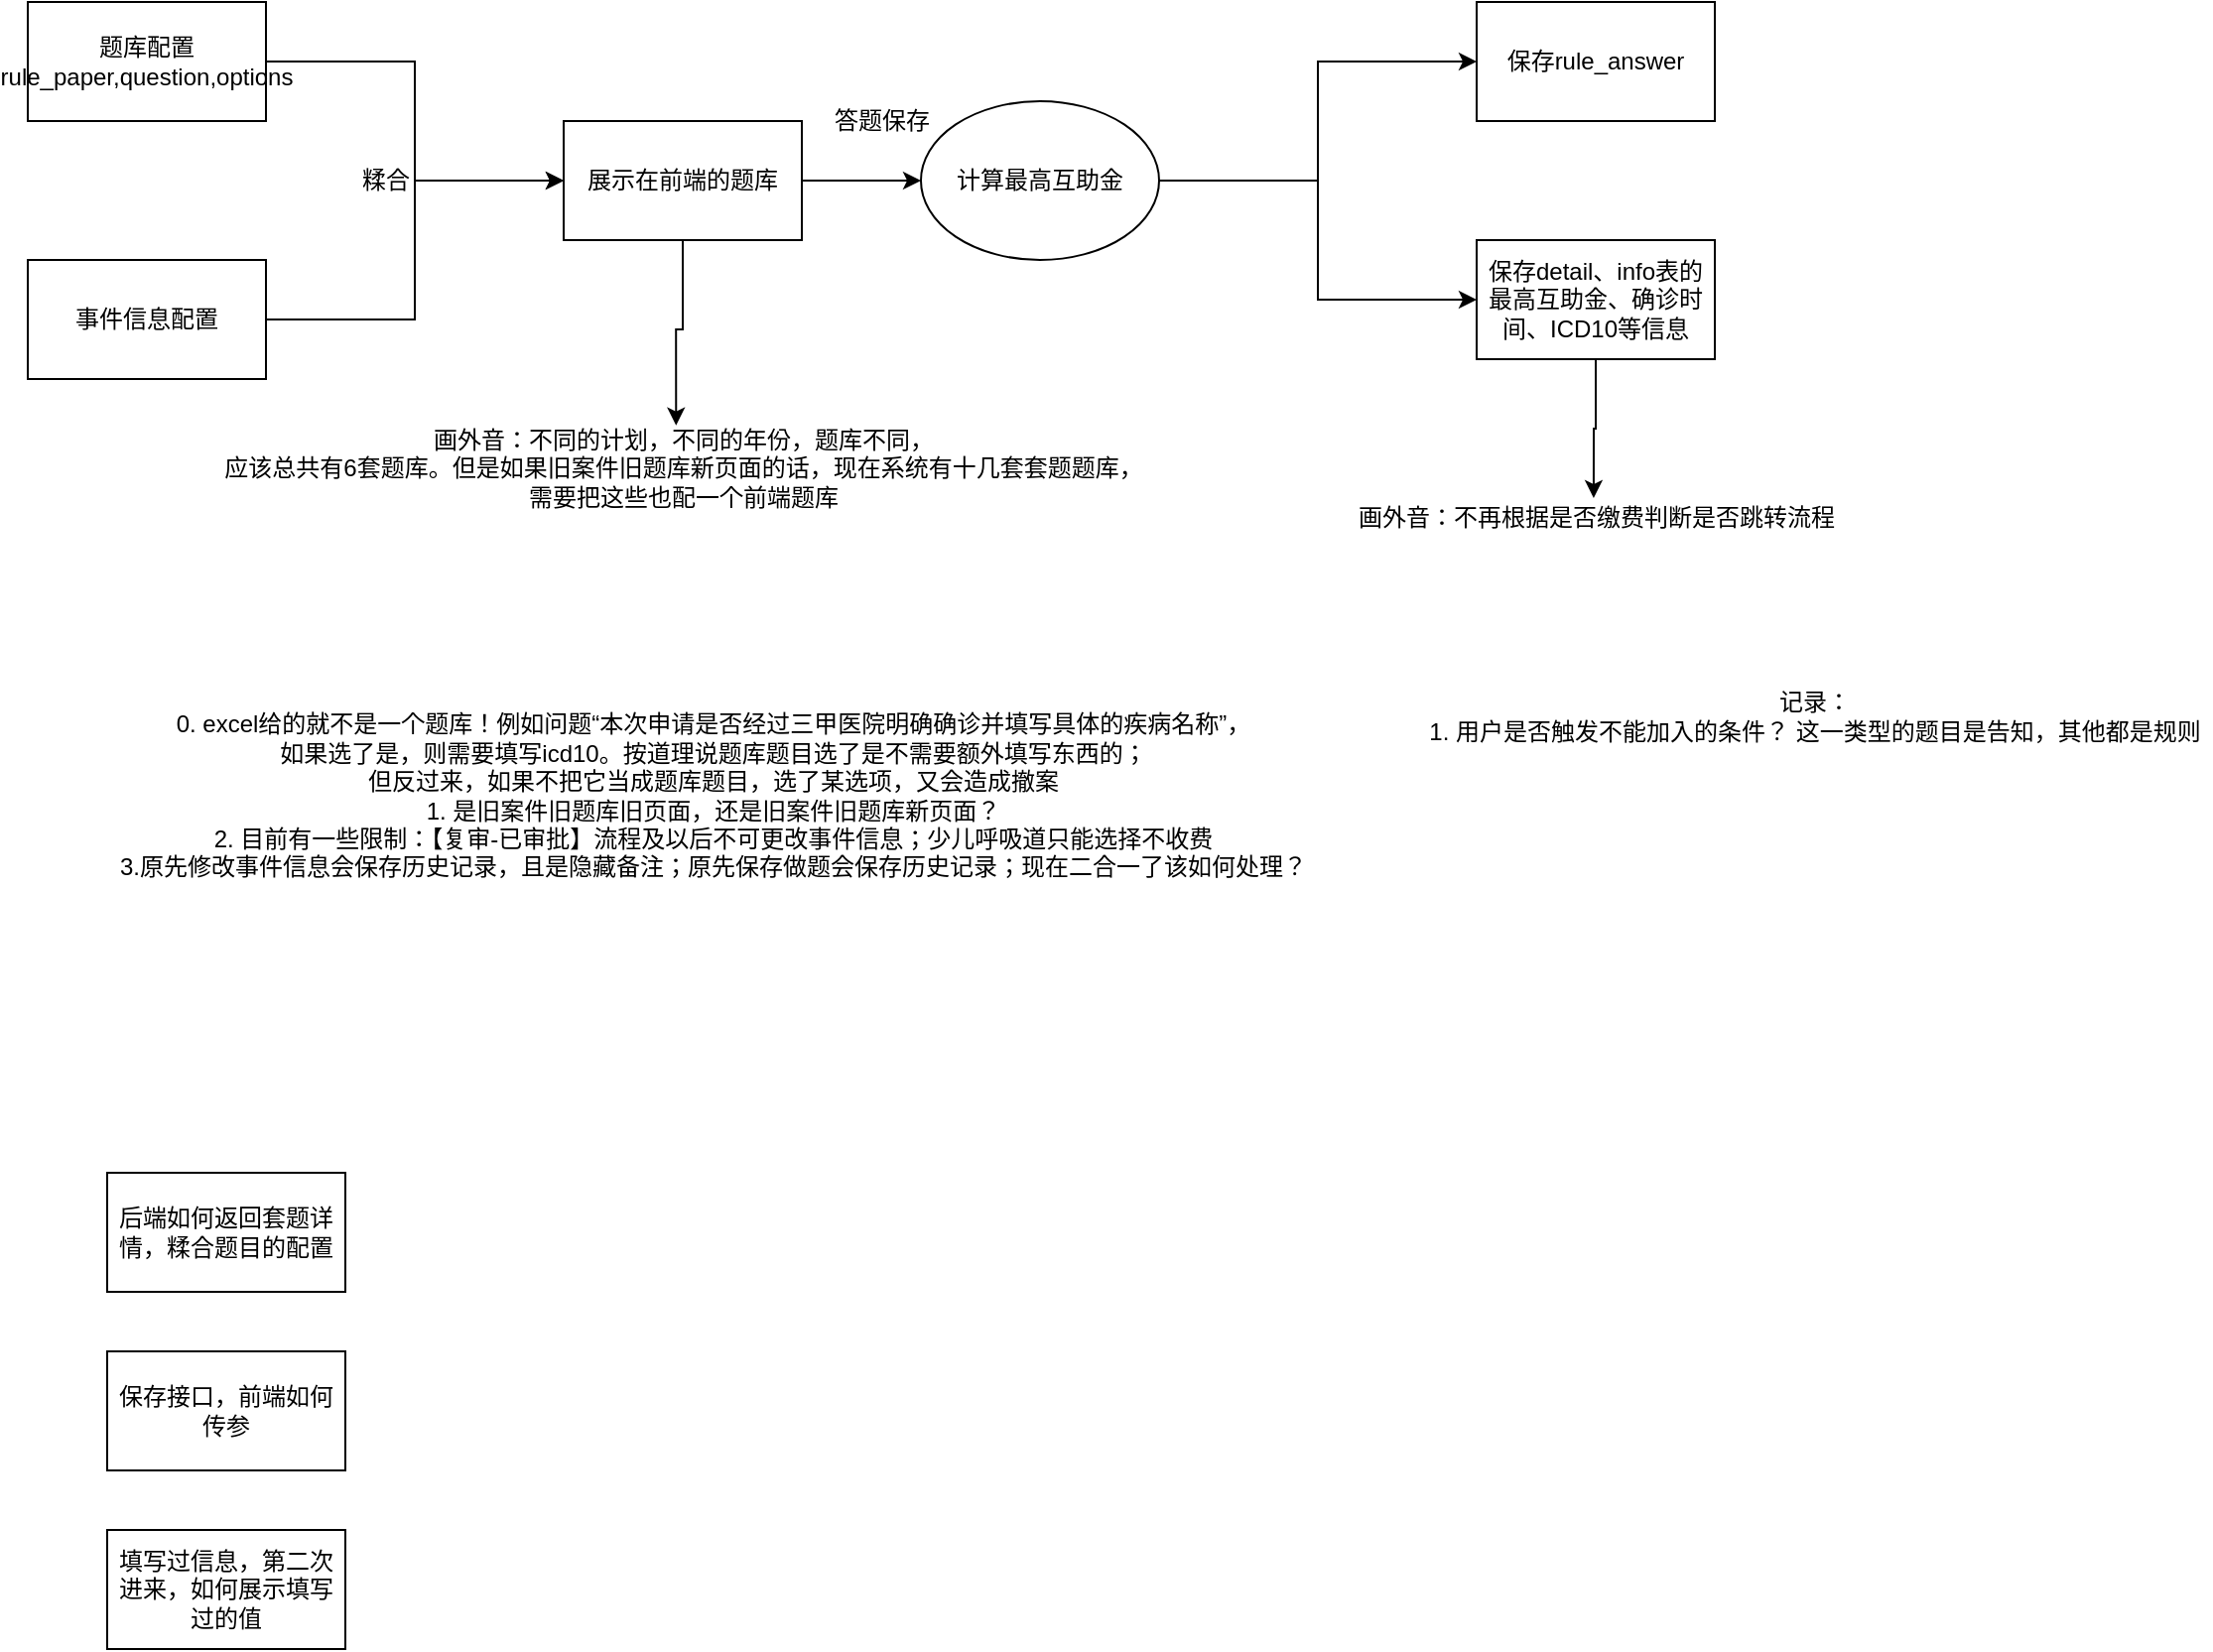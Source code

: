 <mxfile version="14.4.4" type="github">
  <diagram id="JpojyH9XZch32aoOdD4A" name="第 1 页">
    <mxGraphModel dx="1108" dy="451" grid="1" gridSize="10" guides="1" tooltips="1" connect="1" arrows="1" fold="1" page="1" pageScale="1" pageWidth="1920" pageHeight="1200" math="0" shadow="0">
      <root>
        <mxCell id="0" />
        <mxCell id="1" parent="0" />
        <mxCell id="duR6MPcf760Q3V5oF0Qm-4" style="edgeStyle=orthogonalEdgeStyle;rounded=0;orthogonalLoop=1;jettySize=auto;html=1;entryX=0;entryY=0.5;entryDx=0;entryDy=0;" edge="1" parent="1" source="duR6MPcf760Q3V5oF0Qm-1" target="duR6MPcf760Q3V5oF0Qm-3">
          <mxGeometry relative="1" as="geometry" />
        </mxCell>
        <mxCell id="duR6MPcf760Q3V5oF0Qm-1" value="题库配置rule_paper,question,options" style="rounded=0;whiteSpace=wrap;html=1;" vertex="1" parent="1">
          <mxGeometry x="130" y="190" width="120" height="60" as="geometry" />
        </mxCell>
        <mxCell id="duR6MPcf760Q3V5oF0Qm-5" style="edgeStyle=orthogonalEdgeStyle;rounded=0;orthogonalLoop=1;jettySize=auto;html=1;entryX=0;entryY=0.5;entryDx=0;entryDy=0;" edge="1" parent="1" source="duR6MPcf760Q3V5oF0Qm-2" target="duR6MPcf760Q3V5oF0Qm-3">
          <mxGeometry relative="1" as="geometry" />
        </mxCell>
        <mxCell id="duR6MPcf760Q3V5oF0Qm-2" value="事件信息配置" style="whiteSpace=wrap;html=1;" vertex="1" parent="1">
          <mxGeometry x="130" y="320" width="120" height="60" as="geometry" />
        </mxCell>
        <mxCell id="duR6MPcf760Q3V5oF0Qm-8" style="edgeStyle=orthogonalEdgeStyle;rounded=0;orthogonalLoop=1;jettySize=auto;html=1;entryX=0;entryY=0.5;entryDx=0;entryDy=0;exitX=1;exitY=0.5;exitDx=0;exitDy=0;" edge="1" parent="1" source="duR6MPcf760Q3V5oF0Qm-14" target="duR6MPcf760Q3V5oF0Qm-7">
          <mxGeometry relative="1" as="geometry" />
        </mxCell>
        <mxCell id="duR6MPcf760Q3V5oF0Qm-11" style="edgeStyle=orthogonalEdgeStyle;rounded=0;orthogonalLoop=1;jettySize=auto;html=1;entryX=0.493;entryY=0.067;entryDx=0;entryDy=0;entryPerimeter=0;" edge="1" parent="1" source="duR6MPcf760Q3V5oF0Qm-3" target="duR6MPcf760Q3V5oF0Qm-10">
          <mxGeometry relative="1" as="geometry" />
        </mxCell>
        <mxCell id="duR6MPcf760Q3V5oF0Qm-13" style="edgeStyle=orthogonalEdgeStyle;rounded=0;orthogonalLoop=1;jettySize=auto;html=1;entryX=0;entryY=0.5;entryDx=0;entryDy=0;exitX=1;exitY=0.5;exitDx=0;exitDy=0;" edge="1" parent="1" source="duR6MPcf760Q3V5oF0Qm-14" target="duR6MPcf760Q3V5oF0Qm-12">
          <mxGeometry relative="1" as="geometry" />
        </mxCell>
        <mxCell id="duR6MPcf760Q3V5oF0Qm-15" style="edgeStyle=orthogonalEdgeStyle;rounded=0;orthogonalLoop=1;jettySize=auto;html=1;entryX=0;entryY=0.5;entryDx=0;entryDy=0;" edge="1" parent="1" source="duR6MPcf760Q3V5oF0Qm-3" target="duR6MPcf760Q3V5oF0Qm-14">
          <mxGeometry relative="1" as="geometry" />
        </mxCell>
        <mxCell id="duR6MPcf760Q3V5oF0Qm-3" value="展示在前端的题库" style="rounded=0;whiteSpace=wrap;html=1;" vertex="1" parent="1">
          <mxGeometry x="400" y="250" width="120" height="60" as="geometry" />
        </mxCell>
        <mxCell id="duR6MPcf760Q3V5oF0Qm-6" value="糅合" style="text;html=1;align=center;verticalAlign=middle;resizable=0;points=[];autosize=1;" vertex="1" parent="1">
          <mxGeometry x="290" y="270" width="40" height="20" as="geometry" />
        </mxCell>
        <mxCell id="duR6MPcf760Q3V5oF0Qm-7" value="保存rule_answer" style="rounded=0;whiteSpace=wrap;html=1;" vertex="1" parent="1">
          <mxGeometry x="860" y="190" width="120" height="60" as="geometry" />
        </mxCell>
        <mxCell id="duR6MPcf760Q3V5oF0Qm-9" value="答题保存" style="text;html=1;align=center;verticalAlign=middle;resizable=0;points=[];autosize=1;" vertex="1" parent="1">
          <mxGeometry x="530" y="240" width="60" height="20" as="geometry" />
        </mxCell>
        <mxCell id="duR6MPcf760Q3V5oF0Qm-10" value="&lt;div&gt;画外音：不同的计划，不同的年份，题库不同，&lt;/div&gt;&lt;div&gt;应该总共有6套题库。但是如果旧案件旧题库新页面的话，现在系统有十几套套题题库，&lt;/div&gt;&lt;div&gt;需要把这些也配一个前端题库&lt;br&gt;&lt;/div&gt;" style="text;html=1;align=center;verticalAlign=middle;resizable=0;points=[];autosize=1;" vertex="1" parent="1">
          <mxGeometry x="220" y="400" width="480" height="50" as="geometry" />
        </mxCell>
        <mxCell id="duR6MPcf760Q3V5oF0Qm-17" style="edgeStyle=orthogonalEdgeStyle;rounded=0;orthogonalLoop=1;jettySize=auto;html=1;entryX=0.496;entryY=0;entryDx=0;entryDy=0;entryPerimeter=0;" edge="1" parent="1" source="duR6MPcf760Q3V5oF0Qm-12" target="duR6MPcf760Q3V5oF0Qm-16">
          <mxGeometry relative="1" as="geometry" />
        </mxCell>
        <mxCell id="duR6MPcf760Q3V5oF0Qm-12" value="保存detail、info表的最高互助金、确诊时间、ICD10等信息" style="whiteSpace=wrap;html=1;" vertex="1" parent="1">
          <mxGeometry x="860" y="310" width="120" height="60" as="geometry" />
        </mxCell>
        <mxCell id="duR6MPcf760Q3V5oF0Qm-14" value="计算最高互助金" style="ellipse;whiteSpace=wrap;html=1;" vertex="1" parent="1">
          <mxGeometry x="580" y="240" width="120" height="80" as="geometry" />
        </mxCell>
        <mxCell id="duR6MPcf760Q3V5oF0Qm-16" value="画外音：不再根据是否缴费判断是否跳转流程" style="text;html=1;align=center;verticalAlign=middle;resizable=0;points=[];autosize=1;" vertex="1" parent="1">
          <mxGeometry x="790" y="440" width="260" height="20" as="geometry" />
        </mxCell>
        <mxCell id="duR6MPcf760Q3V5oF0Qm-18" value="&lt;div&gt;0. excel给的就不是一个题库！例如问题“本次申请是否经过三甲医院明确确诊并填写具体的疾病名称”，&lt;/div&gt;&lt;div&gt;如果选了是，则需要填写icd10。按道理说题库题目选了是不需要额外填写东西的；&lt;/div&gt;&lt;div&gt;但反过来，如果不把它当成题库题目，选了某选项，又会造成撤案&lt;br&gt;&lt;/div&gt;&lt;div&gt;1. 是旧案件旧题库旧页面，还是旧案件旧题库新页面？&lt;/div&gt;&lt;div&gt;2. 目前有一些限制：【复审-已审批】流程及以后不可更改事件信息；少儿呼吸道只能选择不收费&lt;/div&gt;&lt;div&gt;3.原先修改事件信息会保存历史记录，且是隐藏备注；原先保存做题会保存历史记录；现在二合一了该如何处理？&lt;br&gt;&lt;/div&gt;" style="text;html=1;align=center;verticalAlign=middle;resizable=0;points=[];autosize=1;" vertex="1" parent="1">
          <mxGeometry x="170" y="545" width="610" height="90" as="geometry" />
        </mxCell>
        <mxCell id="duR6MPcf760Q3V5oF0Qm-19" value="&lt;div&gt;记录：&lt;/div&gt;&lt;div&gt;1. 用户是否触发不能加入的条件？ 这一类型的题目是告知，其他都是规则&lt;br&gt;&lt;/div&gt;" style="text;html=1;align=center;verticalAlign=middle;resizable=0;points=[];autosize=1;" vertex="1" parent="1">
          <mxGeometry x="830" y="535" width="400" height="30" as="geometry" />
        </mxCell>
        <mxCell id="duR6MPcf760Q3V5oF0Qm-20" value="后端如何返回套题详情，糅合题目的配置" style="rounded=0;whiteSpace=wrap;html=1;" vertex="1" parent="1">
          <mxGeometry x="170" y="780" width="120" height="60" as="geometry" />
        </mxCell>
        <mxCell id="duR6MPcf760Q3V5oF0Qm-21" value="保存接口，前端如何传参" style="whiteSpace=wrap;html=1;" vertex="1" parent="1">
          <mxGeometry x="170" y="870" width="120" height="60" as="geometry" />
        </mxCell>
        <mxCell id="duR6MPcf760Q3V5oF0Qm-22" value="填写过信息，第二次进来，如何展示填写过的值" style="whiteSpace=wrap;html=1;" vertex="1" parent="1">
          <mxGeometry x="170" y="960" width="120" height="60" as="geometry" />
        </mxCell>
        <mxCell id="duR6MPcf760Q3V5oF0Qm-23" value="" style="shape=image;html=1;verticalAlign=top;verticalLabelPosition=bottom;labelBackgroundColor=#ffffff;imageAspect=0;aspect=fixed;image=https://cdn4.iconfinder.com/data/icons/customicondesignoffice2/128/FAQ.png" vertex="1" parent="1">
          <mxGeometry x="320" y="832" width="128" height="128" as="geometry" />
        </mxCell>
      </root>
    </mxGraphModel>
  </diagram>
</mxfile>
